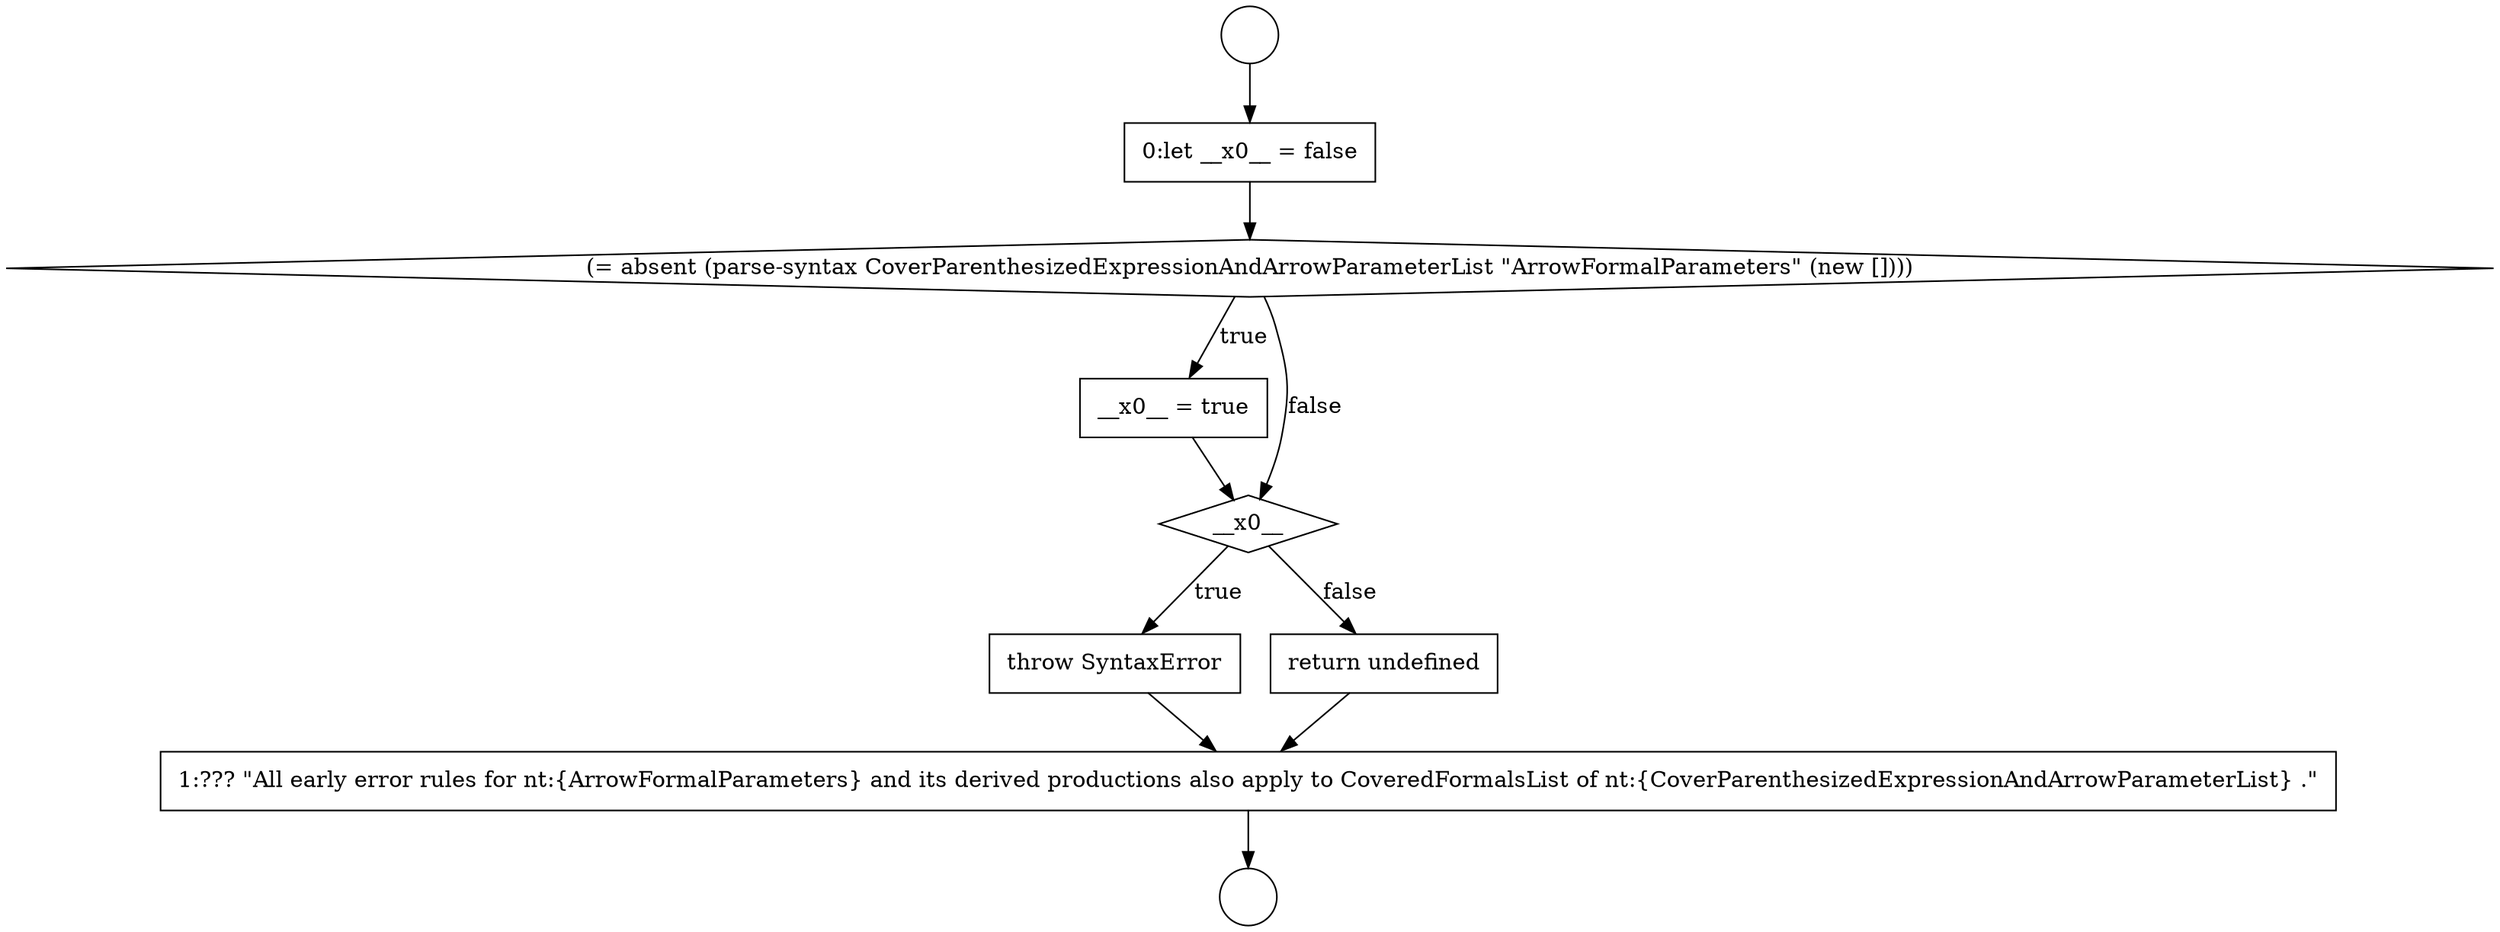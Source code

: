 digraph {
  node20418 [shape=none, margin=0, label=<<font color="black">
    <table border="0" cellborder="1" cellspacing="0" cellpadding="10">
      <tr><td align="left">0:let __x0__ = false</td></tr>
    </table>
  </font>> color="black" fillcolor="white" style=filled]
  node20416 [shape=circle label=" " color="black" fillcolor="white" style=filled]
  node20424 [shape=none, margin=0, label=<<font color="black">
    <table border="0" cellborder="1" cellspacing="0" cellpadding="10">
      <tr><td align="left">1:??? &quot;All early error rules for nt:{ArrowFormalParameters} and its derived productions also apply to CoveredFormalsList of nt:{CoverParenthesizedExpressionAndArrowParameterList} .&quot;</td></tr>
    </table>
  </font>> color="black" fillcolor="white" style=filled]
  node20422 [shape=none, margin=0, label=<<font color="black">
    <table border="0" cellborder="1" cellspacing="0" cellpadding="10">
      <tr><td align="left">throw SyntaxError</td></tr>
    </table>
  </font>> color="black" fillcolor="white" style=filled]
  node20419 [shape=diamond, label=<<font color="black">(= absent (parse-syntax CoverParenthesizedExpressionAndArrowParameterList &quot;ArrowFormalParameters&quot; (new [])))</font>> color="black" fillcolor="white" style=filled]
  node20423 [shape=none, margin=0, label=<<font color="black">
    <table border="0" cellborder="1" cellspacing="0" cellpadding="10">
      <tr><td align="left">return undefined</td></tr>
    </table>
  </font>> color="black" fillcolor="white" style=filled]
  node20420 [shape=none, margin=0, label=<<font color="black">
    <table border="0" cellborder="1" cellspacing="0" cellpadding="10">
      <tr><td align="left">__x0__ = true</td></tr>
    </table>
  </font>> color="black" fillcolor="white" style=filled]
  node20421 [shape=diamond, label=<<font color="black">__x0__</font>> color="black" fillcolor="white" style=filled]
  node20417 [shape=circle label=" " color="black" fillcolor="white" style=filled]
  node20423 -> node20424 [ color="black"]
  node20424 -> node20417 [ color="black"]
  node20416 -> node20418 [ color="black"]
  node20421 -> node20422 [label=<<font color="black">true</font>> color="black"]
  node20421 -> node20423 [label=<<font color="black">false</font>> color="black"]
  node20419 -> node20420 [label=<<font color="black">true</font>> color="black"]
  node20419 -> node20421 [label=<<font color="black">false</font>> color="black"]
  node20422 -> node20424 [ color="black"]
  node20418 -> node20419 [ color="black"]
  node20420 -> node20421 [ color="black"]
}
